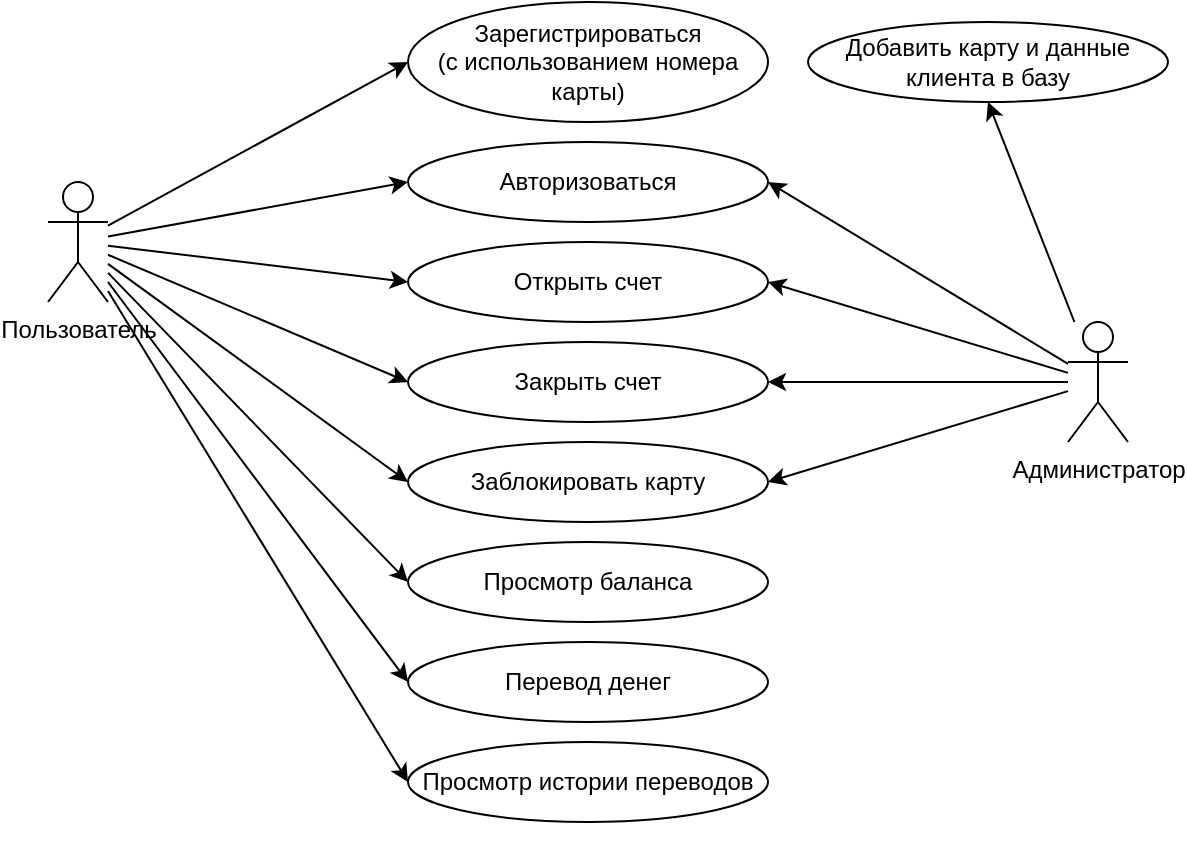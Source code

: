<mxfile version="15.7.0" type="device"><diagram id="CmdUppKIpzCpgWCJYTj9" name="Page-1"><mxGraphModel dx="731" dy="406" grid="1" gridSize="10" guides="1" tooltips="1" connect="1" arrows="1" fold="1" page="1" pageScale="1" pageWidth="827" pageHeight="1169" math="0" shadow="0"><root><mxCell id="0"/><mxCell id="1" parent="0"/><mxCell id="4iGGWqRXHR3JVZ0YyF6i-8" style="rounded=0;orthogonalLoop=1;jettySize=auto;html=1;entryX=0;entryY=0.5;entryDx=0;entryDy=0;" parent="1" source="4iGGWqRXHR3JVZ0YyF6i-1" target="4iGGWqRXHR3JVZ0YyF6i-4" edge="1"><mxGeometry relative="1" as="geometry"/></mxCell><mxCell id="4iGGWqRXHR3JVZ0YyF6i-9" style="edgeStyle=none;rounded=0;orthogonalLoop=1;jettySize=auto;html=1;entryX=0;entryY=0.5;entryDx=0;entryDy=0;" parent="1" source="4iGGWqRXHR3JVZ0YyF6i-1" target="4iGGWqRXHR3JVZ0YyF6i-5" edge="1"><mxGeometry relative="1" as="geometry"/></mxCell><mxCell id="4iGGWqRXHR3JVZ0YyF6i-12" style="edgeStyle=none;rounded=0;orthogonalLoop=1;jettySize=auto;html=1;entryX=0;entryY=0.5;entryDx=0;entryDy=0;" parent="1" source="4iGGWqRXHR3JVZ0YyF6i-1" target="4iGGWqRXHR3JVZ0YyF6i-6" edge="1"><mxGeometry relative="1" as="geometry"/></mxCell><mxCell id="PtgovmIi5PnR6JNFF9-L-2" style="rounded=0;orthogonalLoop=1;jettySize=auto;html=1;entryX=0;entryY=0.5;entryDx=0;entryDy=0;" edge="1" parent="1" source="4iGGWqRXHR3JVZ0YyF6i-1" target="PtgovmIi5PnR6JNFF9-L-1"><mxGeometry relative="1" as="geometry"/></mxCell><mxCell id="PtgovmIi5PnR6JNFF9-L-4" style="edgeStyle=none;rounded=0;orthogonalLoop=1;jettySize=auto;html=1;entryX=0;entryY=0.5;entryDx=0;entryDy=0;" edge="1" parent="1" source="4iGGWqRXHR3JVZ0YyF6i-1" target="PtgovmIi5PnR6JNFF9-L-3"><mxGeometry relative="1" as="geometry"/></mxCell><mxCell id="PtgovmIi5PnR6JNFF9-L-8" style="edgeStyle=none;rounded=0;orthogonalLoop=1;jettySize=auto;html=1;entryX=0;entryY=0.5;entryDx=0;entryDy=0;" edge="1" parent="1" source="4iGGWqRXHR3JVZ0YyF6i-1" target="PtgovmIi5PnR6JNFF9-L-7"><mxGeometry relative="1" as="geometry"/></mxCell><mxCell id="PtgovmIi5PnR6JNFF9-L-18" style="edgeStyle=none;rounded=0;orthogonalLoop=1;jettySize=auto;html=1;entryX=0;entryY=0.5;entryDx=0;entryDy=0;" edge="1" parent="1" source="4iGGWqRXHR3JVZ0YyF6i-1" target="PtgovmIi5PnR6JNFF9-L-17"><mxGeometry relative="1" as="geometry"/></mxCell><mxCell id="PtgovmIi5PnR6JNFF9-L-19" style="edgeStyle=none;rounded=0;orthogonalLoop=1;jettySize=auto;html=1;entryX=0;entryY=0.5;entryDx=0;entryDy=0;" edge="1" parent="1" source="4iGGWqRXHR3JVZ0YyF6i-1" target="PtgovmIi5PnR6JNFF9-L-15"><mxGeometry relative="1" as="geometry"/></mxCell><mxCell id="4iGGWqRXHR3JVZ0YyF6i-1" value="Пользователь" style="shape=umlActor;verticalLabelPosition=bottom;verticalAlign=top;html=1;outlineConnect=0;" parent="1" vertex="1"><mxGeometry x="40" y="210" width="30" height="60" as="geometry"/></mxCell><mxCell id="4iGGWqRXHR3JVZ0YyF6i-10" style="edgeStyle=none;rounded=0;orthogonalLoop=1;jettySize=auto;html=1;entryX=1;entryY=0.5;entryDx=0;entryDy=0;" parent="1" source="4iGGWqRXHR3JVZ0YyF6i-2" target="4iGGWqRXHR3JVZ0YyF6i-5" edge="1"><mxGeometry relative="1" as="geometry"/></mxCell><mxCell id="4iGGWqRXHR3JVZ0YyF6i-11" style="edgeStyle=none;rounded=0;orthogonalLoop=1;jettySize=auto;html=1;entryX=1;entryY=0.5;entryDx=0;entryDy=0;" parent="1" source="4iGGWqRXHR3JVZ0YyF6i-2" target="4iGGWqRXHR3JVZ0YyF6i-6" edge="1"><mxGeometry relative="1" as="geometry"/></mxCell><mxCell id="PtgovmIi5PnR6JNFF9-L-13" style="edgeStyle=none;rounded=0;orthogonalLoop=1;jettySize=auto;html=1;entryX=0.5;entryY=1;entryDx=0;entryDy=0;" edge="1" parent="1" source="4iGGWqRXHR3JVZ0YyF6i-2" target="PtgovmIi5PnR6JNFF9-L-12"><mxGeometry relative="1" as="geometry"/></mxCell><mxCell id="PtgovmIi5PnR6JNFF9-L-21" style="edgeStyle=none;rounded=0;orthogonalLoop=1;jettySize=auto;html=1;entryX=1;entryY=0.5;entryDx=0;entryDy=0;" edge="1" parent="1" source="4iGGWqRXHR3JVZ0YyF6i-2" target="PtgovmIi5PnR6JNFF9-L-15"><mxGeometry relative="1" as="geometry"/></mxCell><mxCell id="PtgovmIi5PnR6JNFF9-L-22" style="edgeStyle=none;rounded=0;orthogonalLoop=1;jettySize=auto;html=1;entryX=1;entryY=0.5;entryDx=0;entryDy=0;" edge="1" parent="1" source="4iGGWqRXHR3JVZ0YyF6i-2" target="PtgovmIi5PnR6JNFF9-L-1"><mxGeometry relative="1" as="geometry"/></mxCell><mxCell id="4iGGWqRXHR3JVZ0YyF6i-2" value="Администратор" style="shape=umlActor;verticalLabelPosition=bottom;verticalAlign=top;html=1;outlineConnect=0;" parent="1" vertex="1"><mxGeometry x="550" y="280" width="30" height="60" as="geometry"/></mxCell><mxCell id="4iGGWqRXHR3JVZ0YyF6i-4" value="Зарегистрироваться&lt;br&gt;(с использованием номера карты)" style="ellipse;whiteSpace=wrap;html=1;" parent="1" vertex="1"><mxGeometry x="220" y="120" width="180" height="60" as="geometry"/></mxCell><mxCell id="4iGGWqRXHR3JVZ0YyF6i-5" value="Авторизоваться" style="ellipse;whiteSpace=wrap;html=1;" parent="1" vertex="1"><mxGeometry x="220" y="190" width="180" height="40" as="geometry"/></mxCell><mxCell id="4iGGWqRXHR3JVZ0YyF6i-6" value="Открыть счет" style="ellipse;whiteSpace=wrap;html=1;" parent="1" vertex="1"><mxGeometry x="220" y="240" width="180" height="40" as="geometry"/></mxCell><mxCell id="PtgovmIi5PnR6JNFF9-L-1" value="Закрыть счет" style="ellipse;whiteSpace=wrap;html=1;" vertex="1" parent="1"><mxGeometry x="220" y="290" width="180" height="40" as="geometry"/></mxCell><mxCell id="PtgovmIi5PnR6JNFF9-L-3" value="Просмотр баланса" style="ellipse;whiteSpace=wrap;html=1;" vertex="1" parent="1"><mxGeometry x="220" y="390" width="180" height="40" as="geometry"/></mxCell><mxCell id="PtgovmIi5PnR6JNFF9-L-7" value="Перевод денег" style="ellipse;whiteSpace=wrap;html=1;" vertex="1" parent="1"><mxGeometry x="220" y="440" width="180" height="40" as="geometry"/></mxCell><mxCell id="PtgovmIi5PnR6JNFF9-L-12" value="Добавить карту и данные клиента в базу" style="ellipse;whiteSpace=wrap;html=1;" vertex="1" parent="1"><mxGeometry x="420" y="130" width="180" height="40" as="geometry"/></mxCell><mxCell id="PtgovmIi5PnR6JNFF9-L-15" value="Заблокировать карту" style="ellipse;whiteSpace=wrap;html=1;" vertex="1" parent="1"><mxGeometry x="220" y="340" width="180" height="40" as="geometry"/></mxCell><mxCell id="PtgovmIi5PnR6JNFF9-L-17" value="Просмотр истории переводов" style="ellipse;whiteSpace=wrap;html=1;" vertex="1" parent="1"><mxGeometry x="220" y="490" width="180" height="40" as="geometry"/></mxCell><mxCell id="PtgovmIi5PnR6JNFF9-L-23" style="edgeStyle=none;rounded=0;orthogonalLoop=1;jettySize=auto;html=1;exitX=0.5;exitY=1;exitDx=0;exitDy=0;" edge="1" parent="1" source="PtgovmIi5PnR6JNFF9-L-17" target="PtgovmIi5PnR6JNFF9-L-17"><mxGeometry relative="1" as="geometry"/></mxCell></root></mxGraphModel></diagram></mxfile>